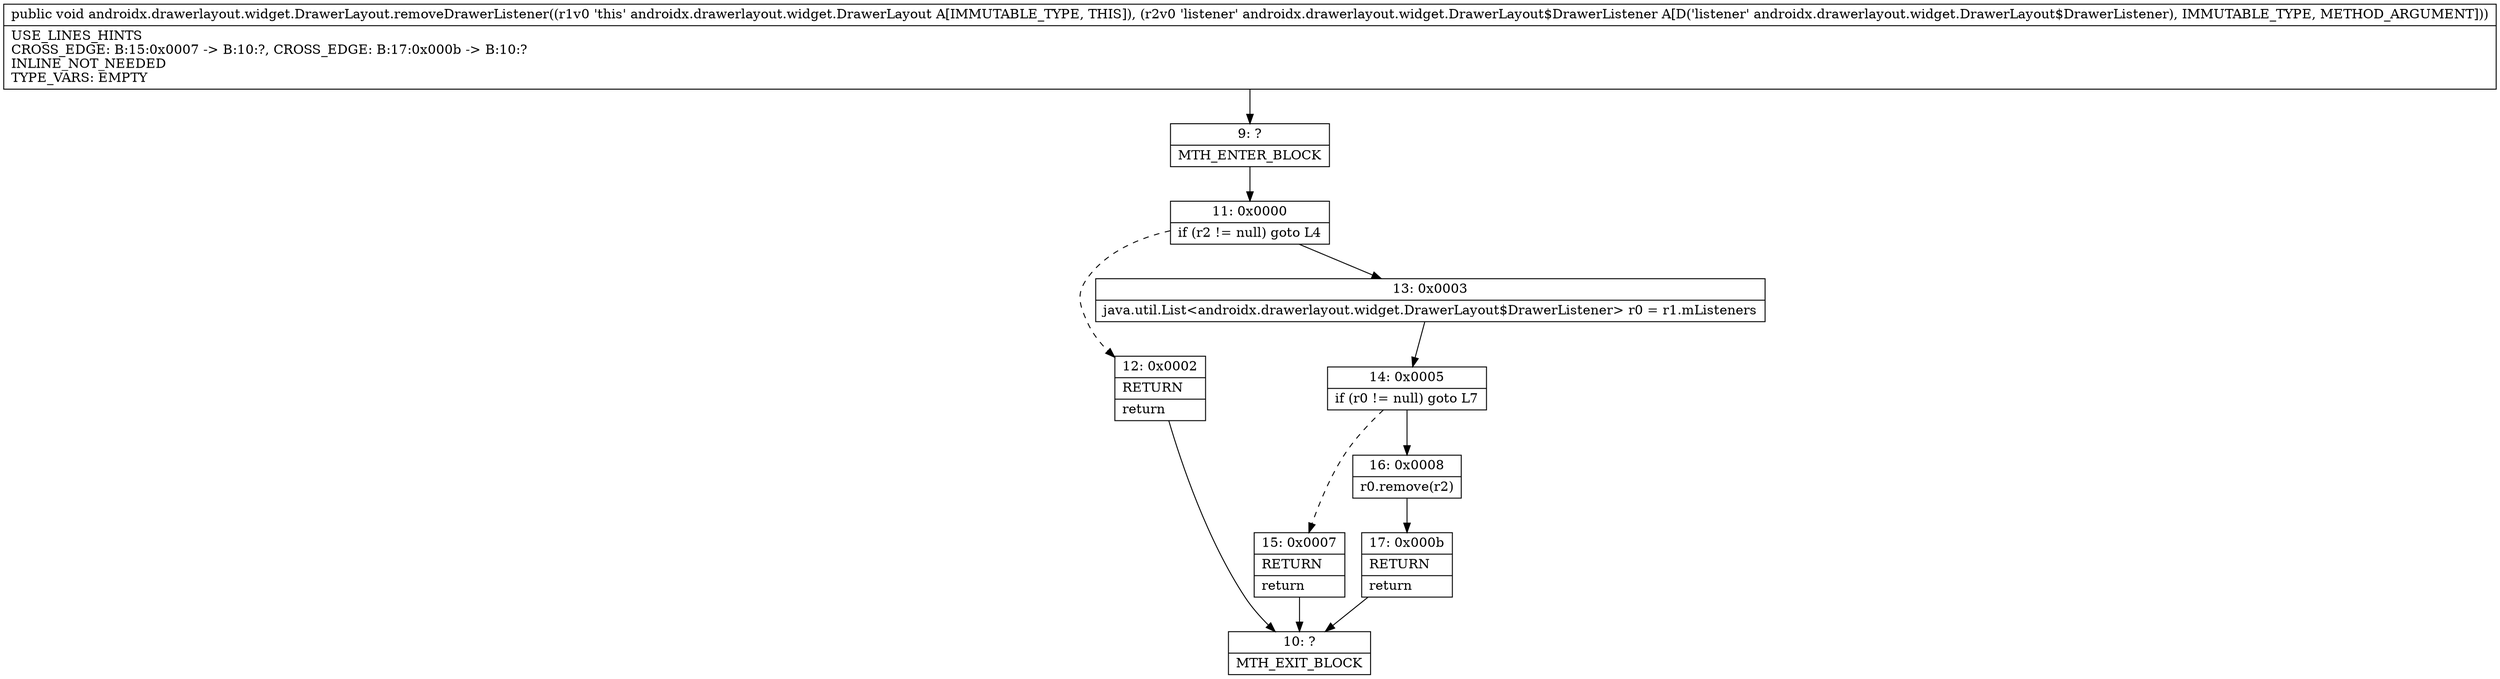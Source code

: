 digraph "CFG forandroidx.drawerlayout.widget.DrawerLayout.removeDrawerListener(Landroidx\/drawerlayout\/widget\/DrawerLayout$DrawerListener;)V" {
Node_9 [shape=record,label="{9\:\ ?|MTH_ENTER_BLOCK\l}"];
Node_11 [shape=record,label="{11\:\ 0x0000|if (r2 != null) goto L4\l}"];
Node_12 [shape=record,label="{12\:\ 0x0002|RETURN\l|return\l}"];
Node_10 [shape=record,label="{10\:\ ?|MTH_EXIT_BLOCK\l}"];
Node_13 [shape=record,label="{13\:\ 0x0003|java.util.List\<androidx.drawerlayout.widget.DrawerLayout$DrawerListener\> r0 = r1.mListeners\l}"];
Node_14 [shape=record,label="{14\:\ 0x0005|if (r0 != null) goto L7\l}"];
Node_15 [shape=record,label="{15\:\ 0x0007|RETURN\l|return\l}"];
Node_16 [shape=record,label="{16\:\ 0x0008|r0.remove(r2)\l}"];
Node_17 [shape=record,label="{17\:\ 0x000b|RETURN\l|return\l}"];
MethodNode[shape=record,label="{public void androidx.drawerlayout.widget.DrawerLayout.removeDrawerListener((r1v0 'this' androidx.drawerlayout.widget.DrawerLayout A[IMMUTABLE_TYPE, THIS]), (r2v0 'listener' androidx.drawerlayout.widget.DrawerLayout$DrawerListener A[D('listener' androidx.drawerlayout.widget.DrawerLayout$DrawerListener), IMMUTABLE_TYPE, METHOD_ARGUMENT]))  | USE_LINES_HINTS\lCROSS_EDGE: B:15:0x0007 \-\> B:10:?, CROSS_EDGE: B:17:0x000b \-\> B:10:?\lINLINE_NOT_NEEDED\lTYPE_VARS: EMPTY\l}"];
MethodNode -> Node_9;Node_9 -> Node_11;
Node_11 -> Node_12[style=dashed];
Node_11 -> Node_13;
Node_12 -> Node_10;
Node_13 -> Node_14;
Node_14 -> Node_15[style=dashed];
Node_14 -> Node_16;
Node_15 -> Node_10;
Node_16 -> Node_17;
Node_17 -> Node_10;
}

